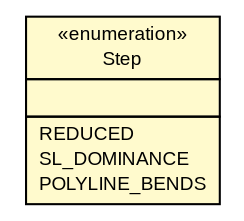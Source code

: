 #!/usr/local/bin/dot
#
# Class diagram 
# Generated by UMLGraph version R5_6 (http://www.umlgraph.org/)
#

digraph G {
	edge [fontname="arial",fontsize=10,labelfontname="arial",labelfontsize=10];
	node [fontname="arial",fontsize=10,shape=plaintext];
	nodesep=0.25;
	ranksep=0.5;
	// pfc.models.algorithms.polylinedominance.PolylineDominanceAlgorithm.Step
	c12742 [label=<<table title="pfc.models.algorithms.polylinedominance.PolylineDominanceAlgorithm.Step" border="0" cellborder="1" cellspacing="0" cellpadding="2" port="p" bgcolor="lemonChiffon" href="./PolylineDominanceAlgorithm.Step.html">
		<tr><td><table border="0" cellspacing="0" cellpadding="1">
<tr><td align="center" balign="center"> &#171;enumeration&#187; </td></tr>
<tr><td align="center" balign="center"> Step </td></tr>
		</table></td></tr>
		<tr><td><table border="0" cellspacing="0" cellpadding="1">
<tr><td align="left" balign="left">  </td></tr>
		</table></td></tr>
		<tr><td><table border="0" cellspacing="0" cellpadding="1">
<tr><td align="left" balign="left"> REDUCED </td></tr>
<tr><td align="left" balign="left"> SL_DOMINANCE </td></tr>
<tr><td align="left" balign="left"> POLYLINE_BENDS </td></tr>
		</table></td></tr>
		</table>>, URL="./PolylineDominanceAlgorithm.Step.html", fontname="arial", fontcolor="black", fontsize=9.0];
}

